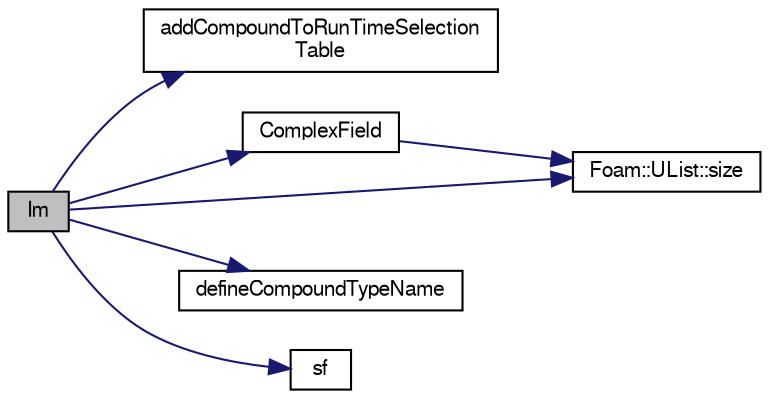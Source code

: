 digraph "Im"
{
  bgcolor="transparent";
  edge [fontname="FreeSans",fontsize="10",labelfontname="FreeSans",labelfontsize="10"];
  node [fontname="FreeSans",fontsize="10",shape=record];
  rankdir="LR";
  Node66926 [label="Im",height=0.2,width=0.4,color="black", fillcolor="grey75", style="filled", fontcolor="black"];
  Node66926 -> Node66927 [color="midnightblue",fontsize="10",style="solid",fontname="FreeSans"];
  Node66927 [label="addCompoundToRunTimeSelection\lTable",height=0.2,width=0.4,color="black",URL="$a21124.html#ac81046e8789657df5c93fb915fd00416"];
  Node66926 -> Node66928 [color="midnightblue",fontsize="10",style="solid",fontname="FreeSans"];
  Node66928 [label="ComplexField",height=0.2,width=0.4,color="black",URL="$a21124.html#a999ab335be8c8dc617a16ed7e9c5b2f3"];
  Node66928 -> Node66929 [color="midnightblue",fontsize="10",style="solid",fontname="FreeSans"];
  Node66929 [label="Foam::UList::size",height=0.2,width=0.4,color="black",URL="$a25698.html#a47b3bf30da1eb3ab8076b5fbe00e0494",tooltip="Return the number of elements in the UList. "];
  Node66926 -> Node66930 [color="midnightblue",fontsize="10",style="solid",fontname="FreeSans"];
  Node66930 [label="defineCompoundTypeName",height=0.2,width=0.4,color="black",URL="$a21124.html#a2716d9cef1ad5a17ac9f2618d7de83af"];
  Node66926 -> Node66931 [color="midnightblue",fontsize="10",style="solid",fontname="FreeSans"];
  Node66931 [label="sf",height=0.2,width=0.4,color="black",URL="$a19016.html#ab318caaec810447a252e6134c88a7a77"];
  Node66926 -> Node66929 [color="midnightblue",fontsize="10",style="solid",fontname="FreeSans"];
}
